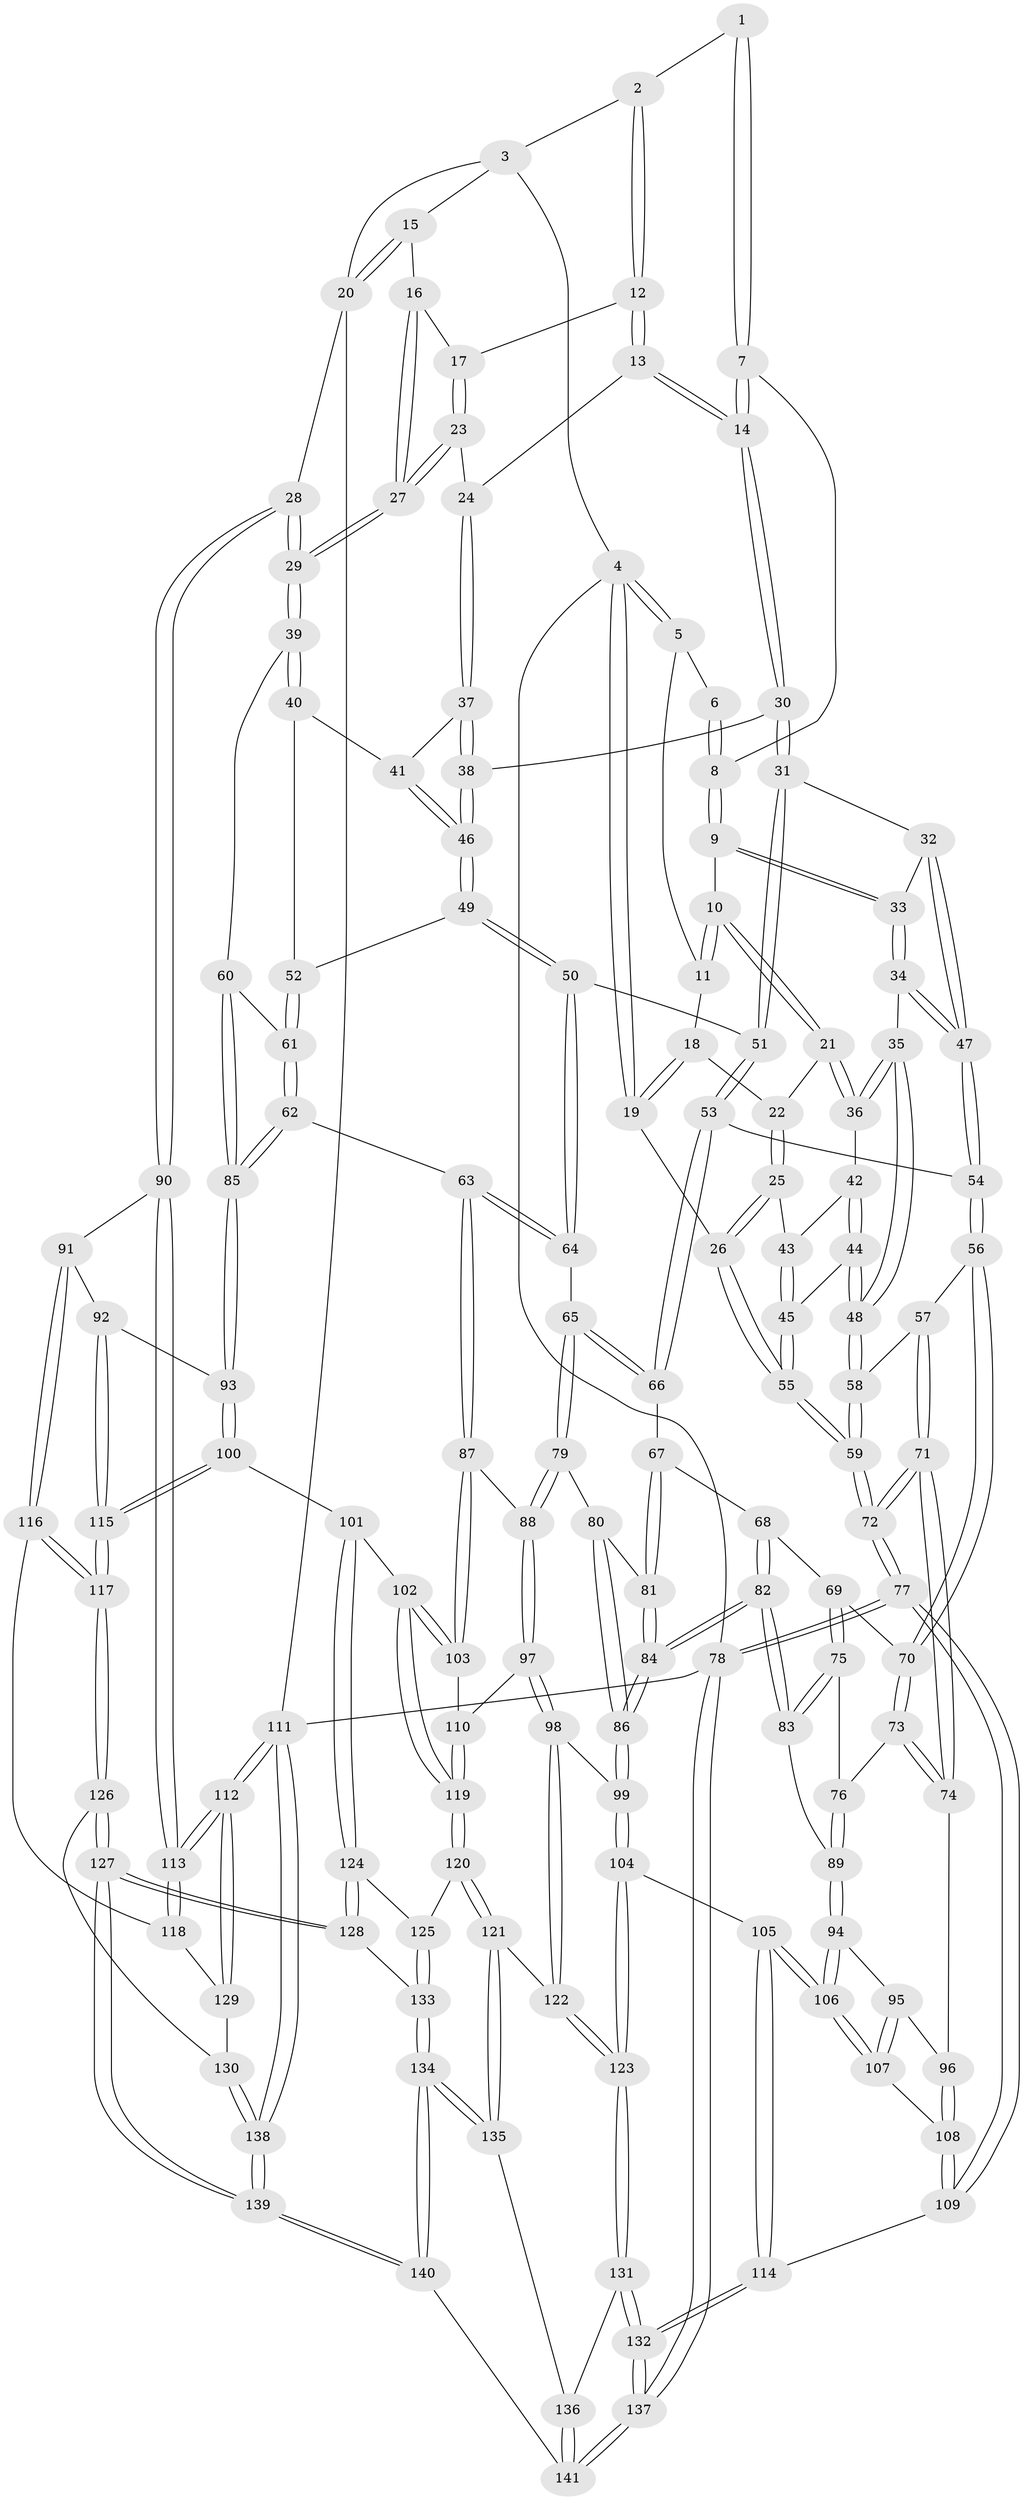 // Generated by graph-tools (version 1.1) at 2025/16/03/09/25 04:16:45]
// undirected, 141 vertices, 349 edges
graph export_dot {
graph [start="1"]
  node [color=gray90,style=filled];
  1 [pos="+0.5341265540228505+0"];
  2 [pos="+0.6137499178342029+0"];
  3 [pos="+0.8400187240828805+0"];
  4 [pos="+0+0"];
  5 [pos="+0.2331121624944641+0"];
  6 [pos="+0.4789635134963502+0"];
  7 [pos="+0.4833461227875691+0.09625060491040063"];
  8 [pos="+0.3954103308518013+0.08191555506316758"];
  9 [pos="+0.3577375982854675+0.0944083079304063"];
  10 [pos="+0.33549277563166874+0.08428918255001679"];
  11 [pos="+0.23399293200038998+0"];
  12 [pos="+0.6493538898048166+0.04543449405434522"];
  13 [pos="+0.6157178458914155+0.09274171919746506"];
  14 [pos="+0.5360212717721563+0.16756610822846188"];
  15 [pos="+0.8388184830561329+0.011128006864820482"];
  16 [pos="+0.8058789677025677+0.08380764595752019"];
  17 [pos="+0.7164520319163906+0.08646847141961357"];
  18 [pos="+0.1736279182692825+0.04664296380665136"];
  19 [pos="+0+0.05426508903179472"];
  20 [pos="+1+0.23228482450821186"];
  21 [pos="+0.21058903447223717+0.1633909907370003"];
  22 [pos="+0.1745131617957975+0.07596172617861069"];
  23 [pos="+0.718396062538191+0.1914546143048204"];
  24 [pos="+0.6972606854668835+0.1974361640459489"];
  25 [pos="+0+0.1580592175039363"];
  26 [pos="+0+0.10976856442337814"];
  27 [pos="+0.894984043348423+0.2732520086884298"];
  28 [pos="+1+0.38585775902511493"];
  29 [pos="+0.9868867481113668+0.3716125102698142"];
  30 [pos="+0.5324587675834239+0.19910668642589077"];
  31 [pos="+0.5088333619847901+0.2195265999794712"];
  32 [pos="+0.46862800083640366+0.22209612930889153"];
  33 [pos="+0.37320620909576063+0.17082679174818302"];
  34 [pos="+0.276565225005995+0.25751143750184263"];
  35 [pos="+0.21140237228289088+0.20881817957798066"];
  36 [pos="+0.20460261028760254+0.1995934490360804"];
  37 [pos="+0.6472426820404146+0.23052151369970236"];
  38 [pos="+0.5414032871537631+0.2038135961710195"];
  39 [pos="+0.8827169298826719+0.38615312234720767"];
  40 [pos="+0.692191249850677+0.2872027697592669"];
  41 [pos="+0.6597880072722241+0.25833729501204"];
  42 [pos="+0.13865394958365188+0.20955490665593163"];
  43 [pos="+0.0440942343716965+0.19758338889916308"];
  44 [pos="+0.09581937564790294+0.34494571848155875"];
  45 [pos="+0.08800011225906211+0.339941125227674"];
  46 [pos="+0.6188180640267716+0.3391636433888837"];
  47 [pos="+0.31582492775972143+0.3319974133550645"];
  48 [pos="+0.12930133766911928+0.39113096452438884"];
  49 [pos="+0.6206403570691111+0.3552862844313254"];
  50 [pos="+0.5386078530332321+0.40180532710198263"];
  51 [pos="+0.5022122487998774+0.3365925367166702"];
  52 [pos="+0.621324934696149+0.3554591639257606"];
  53 [pos="+0.32118023549894575+0.3694301755016189"];
  54 [pos="+0.3178018380188413+0.3652155828355533"];
  55 [pos="+0+0.2606906592040242"];
  56 [pos="+0.1541887931536924+0.4118788386268953"];
  57 [pos="+0.13432296342672811+0.40234649612759027"];
  58 [pos="+0.13014997331044104+0.39414726567661734"];
  59 [pos="+0+0.3638152974077586"];
  60 [pos="+0.8341465166145055+0.402261115021991"];
  61 [pos="+0.6848432440427082+0.383187402957012"];
  62 [pos="+0.5621360272499569+0.5128629136996093"];
  63 [pos="+0.548680243344417+0.5028644611334817"];
  64 [pos="+0.5270143121112975+0.47749791025971705"];
  65 [pos="+0.3820236588518999+0.4790824118033891"];
  66 [pos="+0.332030692568687+0.3985722211533562"];
  67 [pos="+0.2355350500775529+0.500696723777521"];
  68 [pos="+0.22339579722542435+0.5015972407904634"];
  69 [pos="+0.1761054415318092+0.4721484782375826"];
  70 [pos="+0.15939453439741352+0.43040807061846875"];
  71 [pos="+0+0.5302656685819259"];
  72 [pos="+0+0.5103492246397902"];
  73 [pos="+0.09314703761628339+0.5533083823901354"];
  74 [pos="+0.010193329504729612+0.5503407634527157"];
  75 [pos="+0.15907175040438631+0.5300277904131802"];
  76 [pos="+0.10482976331530357+0.5556891236213629"];
  77 [pos="+0+0.8734229477379585"];
  78 [pos="+0+1"];
  79 [pos="+0.36878017733494317+0.5116540488407391"];
  80 [pos="+0.32052838738436423+0.5309385926831445"];
  81 [pos="+0.28424765685427816+0.536342707111696"];
  82 [pos="+0.21366617058175946+0.5856878093882093"];
  83 [pos="+0.20718148292851485+0.5841863788876122"];
  84 [pos="+0.2239264399583837+0.5932188698509565"];
  85 [pos="+0.6173355850385319+0.5684938255502242"];
  86 [pos="+0.2570392114388916+0.664652341443442"];
  87 [pos="+0.4353184763812404+0.623362778637932"];
  88 [pos="+0.38285195855521376+0.6090613631845702"];
  89 [pos="+0.14502436416704875+0.6043445904627898"];
  90 [pos="+1+0.4059044744071692"];
  91 [pos="+0.8665420813300017+0.6272173423487069"];
  92 [pos="+0.850930496759063+0.6282827860223663"];
  93 [pos="+0.6187028997439848+0.5771954580228079"];
  94 [pos="+0.14075279168518165+0.6177153838319241"];
  95 [pos="+0.08728476952967762+0.6224642778313638"];
  96 [pos="+0.03096841603407549+0.5866856237776016"];
  97 [pos="+0.32390538022013904+0.6851549328219185"];
  98 [pos="+0.31653832957140104+0.6871660282304936"];
  99 [pos="+0.2647401617643755+0.6914701595328608"];
  100 [pos="+0.6033960216962406+0.6754398692871265"];
  101 [pos="+0.5935982675087792+0.681412703784862"];
  102 [pos="+0.5312944554888486+0.6941107773252005"];
  103 [pos="+0.48268576790276585+0.668943696560074"];
  104 [pos="+0.20742425507764267+0.7464364824043992"];
  105 [pos="+0.20064764916501507+0.744485547938969"];
  106 [pos="+0.1478637080547771+0.6950350177130752"];
  107 [pos="+0.11650340735916268+0.6858900763436753"];
  108 [pos="+0.05258558594066605+0.686967912048149"];
  109 [pos="+0+0.7948498865509256"];
  110 [pos="+0.37422299265147313+0.7166510426465605"];
  111 [pos="+1+1"];
  112 [pos="+1+1"];
  113 [pos="+1+0.7131778134124486"];
  114 [pos="+0.024540183338830634+0.8018106479881748"];
  115 [pos="+0.6572937787958616+0.715230322984544"];
  116 [pos="+0.8555174294624167+0.7372018922231541"];
  117 [pos="+0.6927908515173251+0.7657061668696018"];
  118 [pos="+0.8565503514352713+0.7396110790177557"];
  119 [pos="+0.4412146684678354+0.7943771963254005"];
  120 [pos="+0.4391689918724657+0.8149087602643446"];
  121 [pos="+0.42798767642724267+0.8336137349167007"];
  122 [pos="+0.34848370716092597+0.8069321662705414"];
  123 [pos="+0.22681824316015478+0.8370714910933652"];
  124 [pos="+0.5715124316077045+0.7894011437949653"];
  125 [pos="+0.5325441838932891+0.8320538990446767"];
  126 [pos="+0.6981792114600439+0.85583608826781"];
  127 [pos="+0.6676527130052594+0.9037809114707589"];
  128 [pos="+0.6362837563742133+0.8900134335911687"];
  129 [pos="+0.8883084283908123+0.8353469070914618"];
  130 [pos="+0.8182040442372913+0.8574671037441189"];
  131 [pos="+0.22571271239843058+0.8632030991488754"];
  132 [pos="+0.1633673938351927+0.9205825722591661"];
  133 [pos="+0.5578665799516598+0.879619816426482"];
  134 [pos="+0.45997104601096916+0.9594690098487254"];
  135 [pos="+0.41948272494129807+0.8848870042612923"];
  136 [pos="+0.289839301857712+0.9037927335803788"];
  137 [pos="+0+1"];
  138 [pos="+0.6916009527355274+1"];
  139 [pos="+0.6874750824332951+1"];
  140 [pos="+0.4886753339643034+1"];
  141 [pos="+0.3526207356801108+1"];
  1 -- 2;
  1 -- 7;
  1 -- 7;
  2 -- 3;
  2 -- 12;
  2 -- 12;
  3 -- 4;
  3 -- 15;
  3 -- 20;
  4 -- 5;
  4 -- 5;
  4 -- 19;
  4 -- 19;
  4 -- 78;
  5 -- 6;
  5 -- 11;
  6 -- 8;
  6 -- 8;
  7 -- 8;
  7 -- 14;
  7 -- 14;
  8 -- 9;
  8 -- 9;
  9 -- 10;
  9 -- 33;
  9 -- 33;
  10 -- 11;
  10 -- 11;
  10 -- 21;
  10 -- 21;
  11 -- 18;
  12 -- 13;
  12 -- 13;
  12 -- 17;
  13 -- 14;
  13 -- 14;
  13 -- 24;
  14 -- 30;
  14 -- 30;
  15 -- 16;
  15 -- 20;
  15 -- 20;
  16 -- 17;
  16 -- 27;
  16 -- 27;
  17 -- 23;
  17 -- 23;
  18 -- 19;
  18 -- 19;
  18 -- 22;
  19 -- 26;
  20 -- 28;
  20 -- 111;
  21 -- 22;
  21 -- 36;
  21 -- 36;
  22 -- 25;
  22 -- 25;
  23 -- 24;
  23 -- 27;
  23 -- 27;
  24 -- 37;
  24 -- 37;
  25 -- 26;
  25 -- 26;
  25 -- 43;
  26 -- 55;
  26 -- 55;
  27 -- 29;
  27 -- 29;
  28 -- 29;
  28 -- 29;
  28 -- 90;
  28 -- 90;
  29 -- 39;
  29 -- 39;
  30 -- 31;
  30 -- 31;
  30 -- 38;
  31 -- 32;
  31 -- 51;
  31 -- 51;
  32 -- 33;
  32 -- 47;
  32 -- 47;
  33 -- 34;
  33 -- 34;
  34 -- 35;
  34 -- 47;
  34 -- 47;
  35 -- 36;
  35 -- 36;
  35 -- 48;
  35 -- 48;
  36 -- 42;
  37 -- 38;
  37 -- 38;
  37 -- 41;
  38 -- 46;
  38 -- 46;
  39 -- 40;
  39 -- 40;
  39 -- 60;
  40 -- 41;
  40 -- 52;
  41 -- 46;
  41 -- 46;
  42 -- 43;
  42 -- 44;
  42 -- 44;
  43 -- 45;
  43 -- 45;
  44 -- 45;
  44 -- 48;
  44 -- 48;
  45 -- 55;
  45 -- 55;
  46 -- 49;
  46 -- 49;
  47 -- 54;
  47 -- 54;
  48 -- 58;
  48 -- 58;
  49 -- 50;
  49 -- 50;
  49 -- 52;
  50 -- 51;
  50 -- 64;
  50 -- 64;
  51 -- 53;
  51 -- 53;
  52 -- 61;
  52 -- 61;
  53 -- 54;
  53 -- 66;
  53 -- 66;
  54 -- 56;
  54 -- 56;
  55 -- 59;
  55 -- 59;
  56 -- 57;
  56 -- 70;
  56 -- 70;
  57 -- 58;
  57 -- 71;
  57 -- 71;
  58 -- 59;
  58 -- 59;
  59 -- 72;
  59 -- 72;
  60 -- 61;
  60 -- 85;
  60 -- 85;
  61 -- 62;
  61 -- 62;
  62 -- 63;
  62 -- 85;
  62 -- 85;
  63 -- 64;
  63 -- 64;
  63 -- 87;
  63 -- 87;
  64 -- 65;
  65 -- 66;
  65 -- 66;
  65 -- 79;
  65 -- 79;
  66 -- 67;
  67 -- 68;
  67 -- 81;
  67 -- 81;
  68 -- 69;
  68 -- 82;
  68 -- 82;
  69 -- 70;
  69 -- 75;
  69 -- 75;
  70 -- 73;
  70 -- 73;
  71 -- 72;
  71 -- 72;
  71 -- 74;
  71 -- 74;
  72 -- 77;
  72 -- 77;
  73 -- 74;
  73 -- 74;
  73 -- 76;
  74 -- 96;
  75 -- 76;
  75 -- 83;
  75 -- 83;
  76 -- 89;
  76 -- 89;
  77 -- 78;
  77 -- 78;
  77 -- 109;
  77 -- 109;
  78 -- 137;
  78 -- 137;
  78 -- 111;
  79 -- 80;
  79 -- 88;
  79 -- 88;
  80 -- 81;
  80 -- 86;
  80 -- 86;
  81 -- 84;
  81 -- 84;
  82 -- 83;
  82 -- 83;
  82 -- 84;
  82 -- 84;
  83 -- 89;
  84 -- 86;
  84 -- 86;
  85 -- 93;
  85 -- 93;
  86 -- 99;
  86 -- 99;
  87 -- 88;
  87 -- 103;
  87 -- 103;
  88 -- 97;
  88 -- 97;
  89 -- 94;
  89 -- 94;
  90 -- 91;
  90 -- 113;
  90 -- 113;
  91 -- 92;
  91 -- 116;
  91 -- 116;
  92 -- 93;
  92 -- 115;
  92 -- 115;
  93 -- 100;
  93 -- 100;
  94 -- 95;
  94 -- 106;
  94 -- 106;
  95 -- 96;
  95 -- 107;
  95 -- 107;
  96 -- 108;
  96 -- 108;
  97 -- 98;
  97 -- 98;
  97 -- 110;
  98 -- 99;
  98 -- 122;
  98 -- 122;
  99 -- 104;
  99 -- 104;
  100 -- 101;
  100 -- 115;
  100 -- 115;
  101 -- 102;
  101 -- 124;
  101 -- 124;
  102 -- 103;
  102 -- 103;
  102 -- 119;
  102 -- 119;
  103 -- 110;
  104 -- 105;
  104 -- 123;
  104 -- 123;
  105 -- 106;
  105 -- 106;
  105 -- 114;
  105 -- 114;
  106 -- 107;
  106 -- 107;
  107 -- 108;
  108 -- 109;
  108 -- 109;
  109 -- 114;
  110 -- 119;
  110 -- 119;
  111 -- 112;
  111 -- 112;
  111 -- 138;
  111 -- 138;
  112 -- 113;
  112 -- 113;
  112 -- 129;
  112 -- 129;
  113 -- 118;
  113 -- 118;
  114 -- 132;
  114 -- 132;
  115 -- 117;
  115 -- 117;
  116 -- 117;
  116 -- 117;
  116 -- 118;
  117 -- 126;
  117 -- 126;
  118 -- 129;
  119 -- 120;
  119 -- 120;
  120 -- 121;
  120 -- 121;
  120 -- 125;
  121 -- 122;
  121 -- 135;
  121 -- 135;
  122 -- 123;
  122 -- 123;
  123 -- 131;
  123 -- 131;
  124 -- 125;
  124 -- 128;
  124 -- 128;
  125 -- 133;
  125 -- 133;
  126 -- 127;
  126 -- 127;
  126 -- 130;
  127 -- 128;
  127 -- 128;
  127 -- 139;
  127 -- 139;
  128 -- 133;
  129 -- 130;
  130 -- 138;
  130 -- 138;
  131 -- 132;
  131 -- 132;
  131 -- 136;
  132 -- 137;
  132 -- 137;
  133 -- 134;
  133 -- 134;
  134 -- 135;
  134 -- 135;
  134 -- 140;
  134 -- 140;
  135 -- 136;
  136 -- 141;
  136 -- 141;
  137 -- 141;
  137 -- 141;
  138 -- 139;
  138 -- 139;
  139 -- 140;
  139 -- 140;
  140 -- 141;
}

